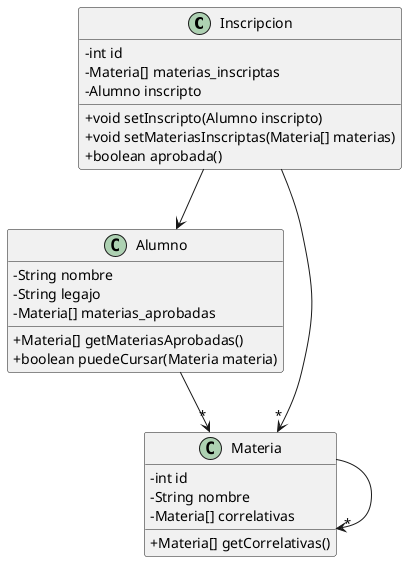 @startuml
'https://plantuml.com/class-diagram
skinparam classAttributeIconSize 0

class Inscripcion {
  -int id
  -Materia[] materias_inscriptas
  -Alumno inscripto

  +void setInscripto(Alumno inscripto)
  +void setMateriasInscriptas(Materia[] materias)
  +boolean aprobada()
}

class Alumno {
  -String nombre
  -String legajo
  -Materia[] materias_aprobadas

  +Materia[] getMateriasAprobadas()
  +boolean puedeCursar(Materia materia)
}

class Materia {
  -int id
  -String nombre
  -Materia[] correlativas

  +Materia[] getCorrelativas()
}

Materia --> "*" Materia
Alumno --> "*" Materia
Inscripcion --> "*" Materia
Inscripcion --> Alumno

@enduml